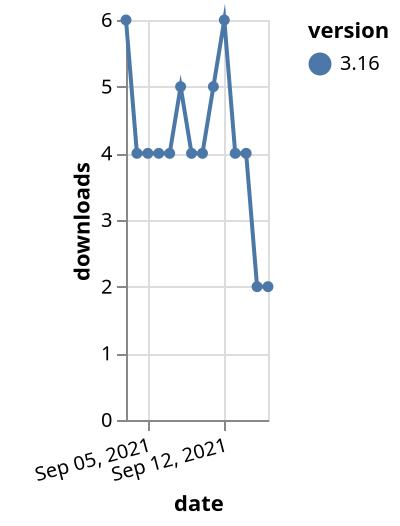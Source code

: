 {"$schema": "https://vega.github.io/schema/vega-lite/v5.json", "description": "A simple bar chart with embedded data.", "data": {"values": [{"date": "2021-09-03", "total": 6031, "delta": 6, "version": "3.16"}, {"date": "2021-09-04", "total": 6035, "delta": 4, "version": "3.16"}, {"date": "2021-09-05", "total": 6039, "delta": 4, "version": "3.16"}, {"date": "2021-09-06", "total": 6043, "delta": 4, "version": "3.16"}, {"date": "2021-09-07", "total": 6047, "delta": 4, "version": "3.16"}, {"date": "2021-09-08", "total": 6052, "delta": 5, "version": "3.16"}, {"date": "2021-09-09", "total": 6056, "delta": 4, "version": "3.16"}, {"date": "2021-09-10", "total": 6060, "delta": 4, "version": "3.16"}, {"date": "2021-09-11", "total": 6065, "delta": 5, "version": "3.16"}, {"date": "2021-09-12", "total": 6071, "delta": 6, "version": "3.16"}, {"date": "2021-09-13", "total": 6075, "delta": 4, "version": "3.16"}, {"date": "2021-09-14", "total": 6079, "delta": 4, "version": "3.16"}, {"date": "2021-09-15", "total": 6081, "delta": 2, "version": "3.16"}, {"date": "2021-09-16", "total": 6083, "delta": 2, "version": "3.16"}]}, "width": "container", "mark": {"type": "line", "point": {"filled": true}}, "encoding": {"x": {"field": "date", "type": "temporal", "timeUnit": "yearmonthdate", "title": "date", "axis": {"labelAngle": -15}}, "y": {"field": "delta", "type": "quantitative", "title": "downloads"}, "color": {"field": "version", "type": "nominal"}, "tooltip": {"field": "delta"}}}